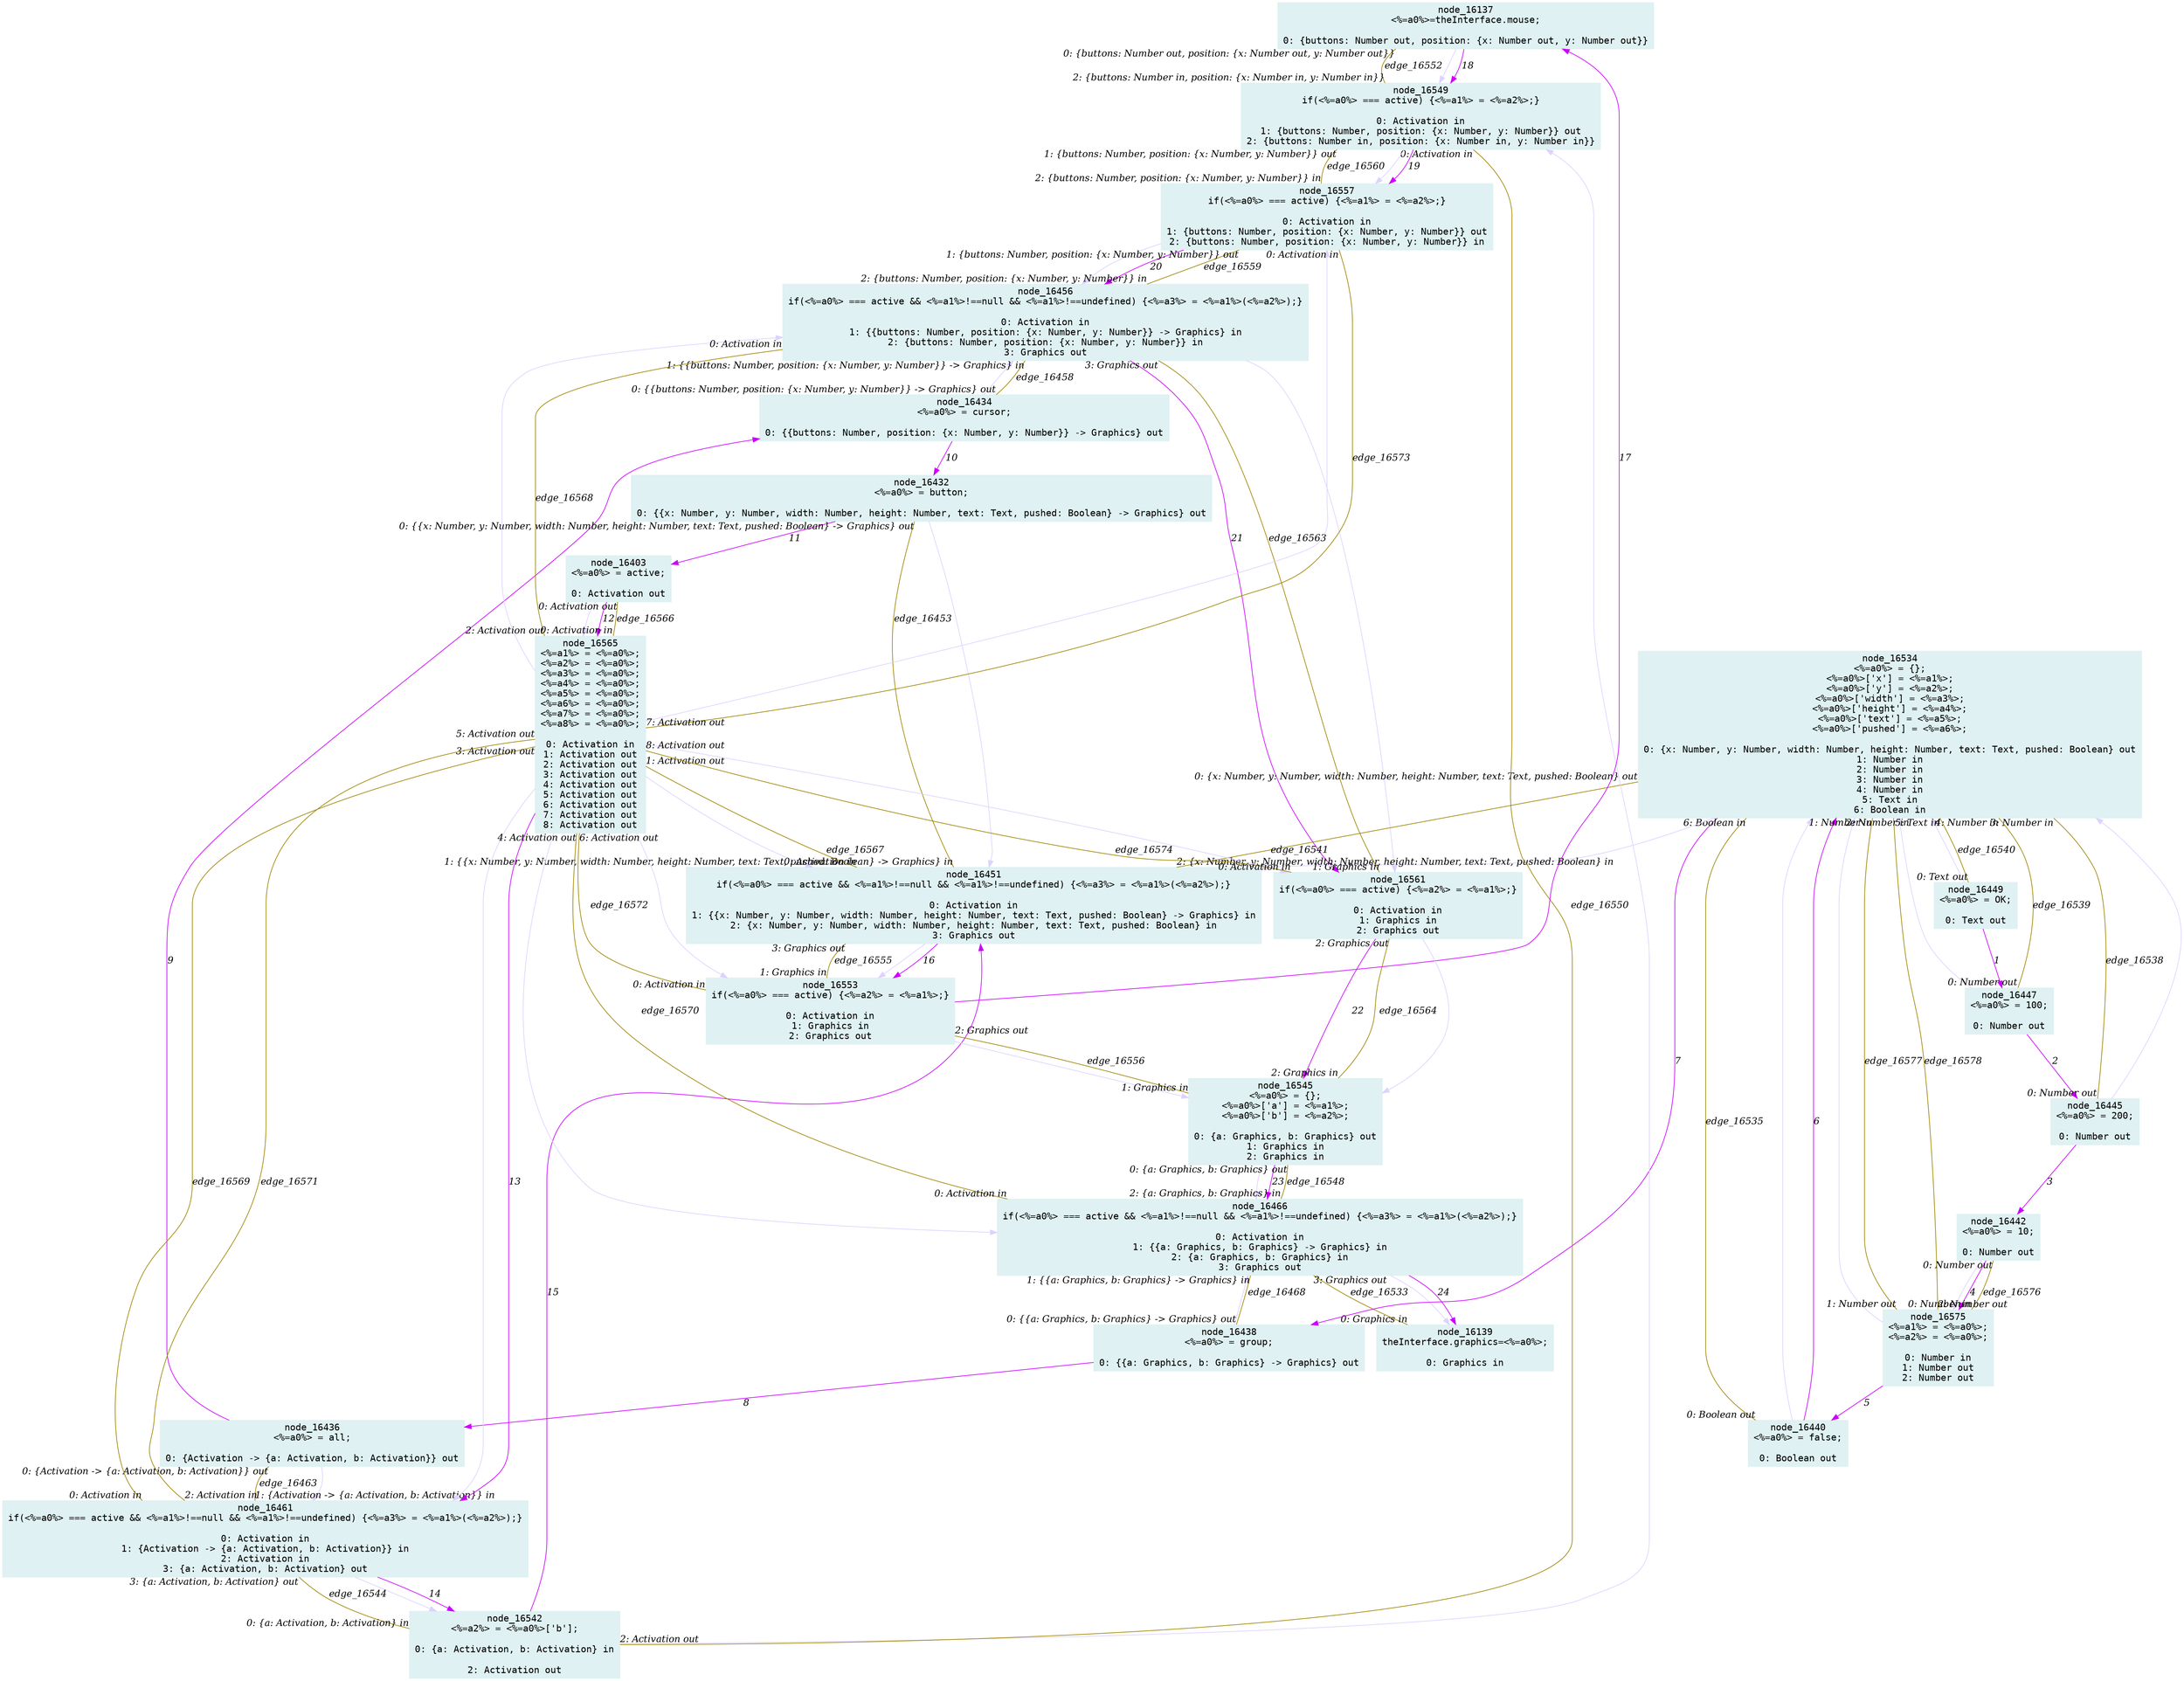 digraph g{node_16137 [shape="box", style="filled", color="#dff1f2", fontname="Courier", label="node_16137
<%=a0%>=theInterface.mouse;

0: {buttons: Number out, position: {x: Number out, y: Number out}}" ]
node_16139 [shape="box", style="filled", color="#dff1f2", fontname="Courier", label="node_16139
theInterface.graphics=<%=a0%>;

0: Graphics in" ]
node_16403 [shape="box", style="filled", color="#dff1f2", fontname="Courier", label="node_16403
<%=a0%> = active;

0: Activation out" ]
node_16432 [shape="box", style="filled", color="#dff1f2", fontname="Courier", label="node_16432
<%=a0%> = button;

0: {{x: Number, y: Number, width: Number, height: Number, text: Text, pushed: Boolean} -> Graphics} out" ]
node_16434 [shape="box", style="filled", color="#dff1f2", fontname="Courier", label="node_16434
<%=a0%> = cursor;

0: {{buttons: Number, position: {x: Number, y: Number}} -> Graphics} out" ]
node_16436 [shape="box", style="filled", color="#dff1f2", fontname="Courier", label="node_16436
<%=a0%> = all;

0: {Activation -> {a: Activation, b: Activation}} out" ]
node_16438 [shape="box", style="filled", color="#dff1f2", fontname="Courier", label="node_16438
<%=a0%> = group;

0: {{a: Graphics, b: Graphics} -> Graphics} out" ]
node_16440 [shape="box", style="filled", color="#dff1f2", fontname="Courier", label="node_16440
<%=a0%> = false;

0: Boolean out" ]
node_16442 [shape="box", style="filled", color="#dff1f2", fontname="Courier", label="node_16442
<%=a0%> = 10;

0: Number out" ]
node_16445 [shape="box", style="filled", color="#dff1f2", fontname="Courier", label="node_16445
<%=a0%> = 200;

0: Number out" ]
node_16447 [shape="box", style="filled", color="#dff1f2", fontname="Courier", label="node_16447
<%=a0%> = 100;

0: Number out" ]
node_16449 [shape="box", style="filled", color="#dff1f2", fontname="Courier", label="node_16449
<%=a0%> = OK;

0: Text out" ]
node_16451 [shape="box", style="filled", color="#dff1f2", fontname="Courier", label="node_16451
if(<%=a0%> === active && <%=a1%>!==null && <%=a1%>!==undefined) {<%=a3%> = <%=a1%>(<%=a2%>);}

0: Activation in
1: {{x: Number, y: Number, width: Number, height: Number, text: Text, pushed: Boolean} -> Graphics} in
2: {x: Number, y: Number, width: Number, height: Number, text: Text, pushed: Boolean} in
3: Graphics out" ]
node_16456 [shape="box", style="filled", color="#dff1f2", fontname="Courier", label="node_16456
if(<%=a0%> === active && <%=a1%>!==null && <%=a1%>!==undefined) {<%=a3%> = <%=a1%>(<%=a2%>);}

0: Activation in
1: {{buttons: Number, position: {x: Number, y: Number}} -> Graphics} in
2: {buttons: Number, position: {x: Number, y: Number}} in
3: Graphics out" ]
node_16461 [shape="box", style="filled", color="#dff1f2", fontname="Courier", label="node_16461
if(<%=a0%> === active && <%=a1%>!==null && <%=a1%>!==undefined) {<%=a3%> = <%=a1%>(<%=a2%>);}

0: Activation in
1: {Activation -> {a: Activation, b: Activation}} in
2: Activation in
3: {a: Activation, b: Activation} out" ]
node_16466 [shape="box", style="filled", color="#dff1f2", fontname="Courier", label="node_16466
if(<%=a0%> === active && <%=a1%>!==null && <%=a1%>!==undefined) {<%=a3%> = <%=a1%>(<%=a2%>);}

0: Activation in
1: {{a: Graphics, b: Graphics} -> Graphics} in
2: {a: Graphics, b: Graphics} in
3: Graphics out" ]
node_16534 [shape="box", style="filled", color="#dff1f2", fontname="Courier", label="node_16534
<%=a0%> = {};
<%=a0%>['x'] = <%=a1%>;
<%=a0%>['y'] = <%=a2%>;
<%=a0%>['width'] = <%=a3%>;
<%=a0%>['height'] = <%=a4%>;
<%=a0%>['text'] = <%=a5%>;
<%=a0%>['pushed'] = <%=a6%>;

0: {x: Number, y: Number, width: Number, height: Number, text: Text, pushed: Boolean} out
1: Number in
2: Number in
3: Number in
4: Number in
5: Text in
6: Boolean in" ]
node_16542 [shape="box", style="filled", color="#dff1f2", fontname="Courier", label="node_16542
<%=a2%> = <%=a0%>['b'];

0: {a: Activation, b: Activation} in

2: Activation out" ]
node_16545 [shape="box", style="filled", color="#dff1f2", fontname="Courier", label="node_16545
<%=a0%> = {};
<%=a0%>['a'] = <%=a1%>;
<%=a0%>['b'] = <%=a2%>;

0: {a: Graphics, b: Graphics} out
1: Graphics in
2: Graphics in" ]
node_16549 [shape="box", style="filled", color="#dff1f2", fontname="Courier", label="node_16549
if(<%=a0%> === active) {<%=a1%> = <%=a2%>;}

0: Activation in
1: {buttons: Number, position: {x: Number, y: Number}} out
2: {buttons: Number in, position: {x: Number in, y: Number in}}" ]
node_16553 [shape="box", style="filled", color="#dff1f2", fontname="Courier", label="node_16553
if(<%=a0%> === active) {<%=a2%> = <%=a1%>;}

0: Activation in
1: Graphics in
2: Graphics out" ]
node_16557 [shape="box", style="filled", color="#dff1f2", fontname="Courier", label="node_16557
if(<%=a0%> === active) {<%=a1%> = <%=a2%>;}

0: Activation in
1: {buttons: Number, position: {x: Number, y: Number}} out
2: {buttons: Number, position: {x: Number, y: Number}} in" ]
node_16561 [shape="box", style="filled", color="#dff1f2", fontname="Courier", label="node_16561
if(<%=a0%> === active) {<%=a2%> = <%=a1%>;}

0: Activation in
1: Graphics in
2: Graphics out" ]
node_16565 [shape="box", style="filled", color="#dff1f2", fontname="Courier", label="node_16565
<%=a1%> = <%=a0%>;
<%=a2%> = <%=a0%>;
<%=a3%> = <%=a0%>;
<%=a4%> = <%=a0%>;
<%=a5%> = <%=a0%>;
<%=a6%> = <%=a0%>;
<%=a7%> = <%=a0%>;
<%=a8%> = <%=a0%>;

0: Activation in
1: Activation out
2: Activation out
3: Activation out
4: Activation out
5: Activation out
6: Activation out
7: Activation out
8: Activation out" ]
node_16575 [shape="box", style="filled", color="#dff1f2", fontname="Courier", label="node_16575
<%=a1%> = <%=a0%>;
<%=a2%> = <%=a0%>;

0: Number in
1: Number out
2: Number out" ]
node_16466 -> node_16139 [dir=forward, arrowHead=normal, fontname="Times-Italic", arrowsize=1, color="#ddd2ff", label="",  headlabel="", taillabel="" ]
node_16545 -> node_16466 [dir=forward, arrowHead=normal, fontname="Times-Italic", arrowsize=1, color="#ddd2ff", label="",  headlabel="", taillabel="" ]
node_16561 -> node_16545 [dir=forward, arrowHead=normal, fontname="Times-Italic", arrowsize=1, color="#ddd2ff", label="",  headlabel="", taillabel="" ]
node_16456 -> node_16561 [dir=forward, arrowHead=normal, fontname="Times-Italic", arrowsize=1, color="#ddd2ff", label="",  headlabel="", taillabel="" ]
node_16557 -> node_16456 [dir=forward, arrowHead=normal, fontname="Times-Italic", arrowsize=1, color="#ddd2ff", label="",  headlabel="", taillabel="" ]
node_16549 -> node_16557 [dir=forward, arrowHead=normal, fontname="Times-Italic", arrowsize=1, color="#ddd2ff", label="",  headlabel="", taillabel="" ]
node_16137 -> node_16549 [dir=forward, arrowHead=normal, fontname="Times-Italic", arrowsize=1, color="#ddd2ff", label="",  headlabel="", taillabel="" ]
node_16553 -> node_16545 [dir=forward, arrowHead=normal, fontname="Times-Italic", arrowsize=1, color="#ddd2ff", label="",  headlabel="", taillabel="" ]
node_16451 -> node_16553 [dir=forward, arrowHead=normal, fontname="Times-Italic", arrowsize=1, color="#ddd2ff", label="",  headlabel="", taillabel="" ]
node_16542 -> node_16549 [dir=forward, arrowHead=normal, fontname="Times-Italic", arrowsize=1, color="#ddd2ff", label="",  headlabel="", taillabel="" ]
node_16461 -> node_16542 [dir=forward, arrowHead=normal, fontname="Times-Italic", arrowsize=1, color="#ddd2ff", label="",  headlabel="", taillabel="" ]
node_16565 -> node_16451 [dir=forward, arrowHead=normal, fontname="Times-Italic", arrowsize=1, color="#ddd2ff", label="",  headlabel="", taillabel="" ]
node_16565 -> node_16456 [dir=forward, arrowHead=normal, fontname="Times-Italic", arrowsize=1, color="#ddd2ff", label="",  headlabel="", taillabel="" ]
node_16565 -> node_16461 [dir=forward, arrowHead=normal, fontname="Times-Italic", arrowsize=1, color="#ddd2ff", label="",  headlabel="", taillabel="" ]
node_16565 -> node_16466 [dir=forward, arrowHead=normal, fontname="Times-Italic", arrowsize=1, color="#ddd2ff", label="",  headlabel="", taillabel="" ]
node_16565 -> node_16553 [dir=forward, arrowHead=normal, fontname="Times-Italic", arrowsize=1, color="#ddd2ff", label="",  headlabel="", taillabel="" ]
node_16565 -> node_16557 [dir=forward, arrowHead=normal, fontname="Times-Italic", arrowsize=1, color="#ddd2ff", label="",  headlabel="", taillabel="" ]
node_16565 -> node_16561 [dir=forward, arrowHead=normal, fontname="Times-Italic", arrowsize=1, color="#ddd2ff", label="",  headlabel="", taillabel="" ]
node_16403 -> node_16565 [dir=forward, arrowHead=normal, fontname="Times-Italic", arrowsize=1, color="#ddd2ff", label="",  headlabel="", taillabel="" ]
node_16432 -> node_16451 [dir=forward, arrowHead=normal, fontname="Times-Italic", arrowsize=1, color="#ddd2ff", label="",  headlabel="", taillabel="" ]
node_16434 -> node_16456 [dir=forward, arrowHead=normal, fontname="Times-Italic", arrowsize=1, color="#ddd2ff", label="",  headlabel="", taillabel="" ]
node_16436 -> node_16461 [dir=forward, arrowHead=normal, fontname="Times-Italic", arrowsize=1, color="#ddd2ff", label="",  headlabel="", taillabel="" ]
node_16438 -> node_16466 [dir=forward, arrowHead=normal, fontname="Times-Italic", arrowsize=1, color="#ddd2ff", label="",  headlabel="", taillabel="" ]
node_16534 -> node_16451 [dir=forward, arrowHead=normal, fontname="Times-Italic", arrowsize=1, color="#ddd2ff", label="",  headlabel="", taillabel="" ]
node_16440 -> node_16534 [dir=forward, arrowHead=normal, fontname="Times-Italic", arrowsize=1, color="#ddd2ff", label="",  headlabel="", taillabel="" ]
node_16575 -> node_16534 [dir=forward, arrowHead=normal, fontname="Times-Italic", arrowsize=1, color="#ddd2ff", label="",  headlabel="", taillabel="" ]
node_16442 -> node_16575 [dir=forward, arrowHead=normal, fontname="Times-Italic", arrowsize=1, color="#ddd2ff", label="",  headlabel="", taillabel="" ]
node_16445 -> node_16534 [dir=forward, arrowHead=normal, fontname="Times-Italic", arrowsize=1, color="#ddd2ff", label="",  headlabel="", taillabel="" ]
node_16447 -> node_16534 [dir=forward, arrowHead=normal, fontname="Times-Italic", arrowsize=1, color="#ddd2ff", label="",  headlabel="", taillabel="" ]
node_16449 -> node_16534 [dir=forward, arrowHead=normal, fontname="Times-Italic", arrowsize=1, color="#ddd2ff", label="",  headlabel="", taillabel="" ]
node_16449 -> node_16447 [dir=forward, arrowHead=normal, fontname="Times-Italic", arrowsize=1, color="#cc00ff", label="1",  headlabel="", taillabel="" ]
node_16447 -> node_16445 [dir=forward, arrowHead=normal, fontname="Times-Italic", arrowsize=1, color="#cc00ff", label="2",  headlabel="", taillabel="" ]
node_16445 -> node_16442 [dir=forward, arrowHead=normal, fontname="Times-Italic", arrowsize=1, color="#cc00ff", label="3",  headlabel="", taillabel="" ]
node_16442 -> node_16575 [dir=forward, arrowHead=normal, fontname="Times-Italic", arrowsize=1, color="#cc00ff", label="4",  headlabel="", taillabel="" ]
node_16575 -> node_16440 [dir=forward, arrowHead=normal, fontname="Times-Italic", arrowsize=1, color="#cc00ff", label="5",  headlabel="", taillabel="" ]
node_16440 -> node_16534 [dir=forward, arrowHead=normal, fontname="Times-Italic", arrowsize=1, color="#cc00ff", label="6",  headlabel="", taillabel="" ]
node_16534 -> node_16438 [dir=forward, arrowHead=normal, fontname="Times-Italic", arrowsize=1, color="#cc00ff", label="7",  headlabel="", taillabel="" ]
node_16438 -> node_16436 [dir=forward, arrowHead=normal, fontname="Times-Italic", arrowsize=1, color="#cc00ff", label="8",  headlabel="", taillabel="" ]
node_16436 -> node_16434 [dir=forward, arrowHead=normal, fontname="Times-Italic", arrowsize=1, color="#cc00ff", label="9",  headlabel="", taillabel="" ]
node_16434 -> node_16432 [dir=forward, arrowHead=normal, fontname="Times-Italic", arrowsize=1, color="#cc00ff", label="10",  headlabel="", taillabel="" ]
node_16432 -> node_16403 [dir=forward, arrowHead=normal, fontname="Times-Italic", arrowsize=1, color="#cc00ff", label="11",  headlabel="", taillabel="" ]
node_16403 -> node_16565 [dir=forward, arrowHead=normal, fontname="Times-Italic", arrowsize=1, color="#cc00ff", label="12",  headlabel="", taillabel="" ]
node_16565 -> node_16461 [dir=forward, arrowHead=normal, fontname="Times-Italic", arrowsize=1, color="#cc00ff", label="13",  headlabel="", taillabel="" ]
node_16461 -> node_16542 [dir=forward, arrowHead=normal, fontname="Times-Italic", arrowsize=1, color="#cc00ff", label="14",  headlabel="", taillabel="" ]
node_16542 -> node_16451 [dir=forward, arrowHead=normal, fontname="Times-Italic", arrowsize=1, color="#cc00ff", label="15",  headlabel="", taillabel="" ]
node_16451 -> node_16553 [dir=forward, arrowHead=normal, fontname="Times-Italic", arrowsize=1, color="#cc00ff", label="16",  headlabel="", taillabel="" ]
node_16553 -> node_16137 [dir=forward, arrowHead=normal, fontname="Times-Italic", arrowsize=1, color="#cc00ff", label="17",  headlabel="", taillabel="" ]
node_16137 -> node_16549 [dir=forward, arrowHead=normal, fontname="Times-Italic", arrowsize=1, color="#cc00ff", label="18",  headlabel="", taillabel="" ]
node_16549 -> node_16557 [dir=forward, arrowHead=normal, fontname="Times-Italic", arrowsize=1, color="#cc00ff", label="19",  headlabel="", taillabel="" ]
node_16557 -> node_16456 [dir=forward, arrowHead=normal, fontname="Times-Italic", arrowsize=1, color="#cc00ff", label="20",  headlabel="", taillabel="" ]
node_16456 -> node_16561 [dir=forward, arrowHead=normal, fontname="Times-Italic", arrowsize=1, color="#cc00ff", label="21",  headlabel="", taillabel="" ]
node_16561 -> node_16545 [dir=forward, arrowHead=normal, fontname="Times-Italic", arrowsize=1, color="#cc00ff", label="22",  headlabel="", taillabel="" ]
node_16545 -> node_16466 [dir=forward, arrowHead=normal, fontname="Times-Italic", arrowsize=1, color="#cc00ff", label="23",  headlabel="", taillabel="" ]
node_16466 -> node_16139 [dir=forward, arrowHead=normal, fontname="Times-Italic", arrowsize=1, color="#cc00ff", label="24",  headlabel="", taillabel="" ]
node_16451 -> node_16432 [dir=none, arrowHead=none, fontname="Times-Italic", arrowsize=1, color="#9d8400", label="edge_16453",  headlabel="0: {{x: Number, y: Number, width: Number, height: Number, text: Text, pushed: Boolean} -> Graphics} out", taillabel="1: {{x: Number, y: Number, width: Number, height: Number, text: Text, pushed: Boolean} -> Graphics} in" ]
node_16456 -> node_16434 [dir=none, arrowHead=none, fontname="Times-Italic", arrowsize=1, color="#9d8400", label="edge_16458",  headlabel="0: {{buttons: Number, position: {x: Number, y: Number}} -> Graphics} out", taillabel="1: {{buttons: Number, position: {x: Number, y: Number}} -> Graphics} in" ]
node_16461 -> node_16436 [dir=none, arrowHead=none, fontname="Times-Italic", arrowsize=1, color="#9d8400", label="edge_16463",  headlabel="0: {Activation -> {a: Activation, b: Activation}} out", taillabel="1: {Activation -> {a: Activation, b: Activation}} in" ]
node_16466 -> node_16438 [dir=none, arrowHead=none, fontname="Times-Italic", arrowsize=1, color="#9d8400", label="edge_16468",  headlabel="0: {{a: Graphics, b: Graphics} -> Graphics} out", taillabel="1: {{a: Graphics, b: Graphics} -> Graphics} in" ]
node_16139 -> node_16466 [dir=none, arrowHead=none, fontname="Times-Italic", arrowsize=1, color="#9d8400", label="edge_16533",  headlabel="3: Graphics out", taillabel="0: Graphics in" ]
node_16534 -> node_16440 [dir=none, arrowHead=none, fontname="Times-Italic", arrowsize=1, color="#9d8400", label="edge_16535",  headlabel="0: Boolean out", taillabel="6: Boolean in" ]
node_16534 -> node_16445 [dir=none, arrowHead=none, fontname="Times-Italic", arrowsize=1, color="#9d8400", label="edge_16538",  headlabel="0: Number out", taillabel="3: Number in" ]
node_16534 -> node_16447 [dir=none, arrowHead=none, fontname="Times-Italic", arrowsize=1, color="#9d8400", label="edge_16539",  headlabel="0: Number out", taillabel="4: Number in" ]
node_16534 -> node_16449 [dir=none, arrowHead=none, fontname="Times-Italic", arrowsize=1, color="#9d8400", label="edge_16540",  headlabel="0: Text out", taillabel="5: Text in" ]
node_16534 -> node_16451 [dir=none, arrowHead=none, fontname="Times-Italic", arrowsize=1, color="#9d8400", label="edge_16541",  headlabel="2: {x: Number, y: Number, width: Number, height: Number, text: Text, pushed: Boolean} in", taillabel="0: {x: Number, y: Number, width: Number, height: Number, text: Text, pushed: Boolean} out" ]
node_16542 -> node_16461 [dir=none, arrowHead=none, fontname="Times-Italic", arrowsize=1, color="#9d8400", label="edge_16544",  headlabel="3: {a: Activation, b: Activation} out", taillabel="0: {a: Activation, b: Activation} in" ]
node_16545 -> node_16466 [dir=none, arrowHead=none, fontname="Times-Italic", arrowsize=1, color="#9d8400", label="edge_16548",  headlabel="2: {a: Graphics, b: Graphics} in", taillabel="0: {a: Graphics, b: Graphics} out" ]
node_16549 -> node_16542 [dir=none, arrowHead=none, fontname="Times-Italic", arrowsize=1, color="#9d8400", label="edge_16550",  headlabel="2: Activation out", taillabel="0: Activation in" ]
node_16549 -> node_16137 [dir=none, arrowHead=none, fontname="Times-Italic", arrowsize=1, color="#9d8400", label="edge_16552",  headlabel="0: {buttons: Number out, position: {x: Number out, y: Number out}}", taillabel="2: {buttons: Number in, position: {x: Number in, y: Number in}}" ]
node_16553 -> node_16451 [dir=none, arrowHead=none, fontname="Times-Italic", arrowsize=1, color="#9d8400", label="edge_16555",  headlabel="3: Graphics out", taillabel="1: Graphics in" ]
node_16553 -> node_16545 [dir=none, arrowHead=none, fontname="Times-Italic", arrowsize=1, color="#9d8400", label="edge_16556",  headlabel="1: Graphics in", taillabel="2: Graphics out" ]
node_16557 -> node_16456 [dir=none, arrowHead=none, fontname="Times-Italic", arrowsize=1, color="#9d8400", label="edge_16559",  headlabel="2: {buttons: Number, position: {x: Number, y: Number}} in", taillabel="1: {buttons: Number, position: {x: Number, y: Number}} out" ]
node_16557 -> node_16549 [dir=none, arrowHead=none, fontname="Times-Italic", arrowsize=1, color="#9d8400", label="edge_16560",  headlabel="1: {buttons: Number, position: {x: Number, y: Number}} out", taillabel="2: {buttons: Number, position: {x: Number, y: Number}} in" ]
node_16561 -> node_16456 [dir=none, arrowHead=none, fontname="Times-Italic", arrowsize=1, color="#9d8400", label="edge_16563",  headlabel="3: Graphics out", taillabel="1: Graphics in" ]
node_16561 -> node_16545 [dir=none, arrowHead=none, fontname="Times-Italic", arrowsize=1, color="#9d8400", label="edge_16564",  headlabel="2: Graphics in", taillabel="2: Graphics out" ]
node_16403 -> node_16565 [dir=none, arrowHead=none, fontname="Times-Italic", arrowsize=1, color="#9d8400", label="edge_16566",  headlabel="0: Activation in", taillabel="0: Activation out" ]
node_16565 -> node_16451 [dir=none, arrowHead=none, fontname="Times-Italic", arrowsize=1, color="#9d8400", label="edge_16567",  headlabel="0: Activation in", taillabel="1: Activation out" ]
node_16565 -> node_16456 [dir=none, arrowHead=none, fontname="Times-Italic", arrowsize=1, color="#9d8400", label="edge_16568",  headlabel="0: Activation in", taillabel="2: Activation out" ]
node_16565 -> node_16461 [dir=none, arrowHead=none, fontname="Times-Italic", arrowsize=1, color="#9d8400", label="edge_16569",  headlabel="0: Activation in", taillabel="3: Activation out" ]
node_16565 -> node_16466 [dir=none, arrowHead=none, fontname="Times-Italic", arrowsize=1, color="#9d8400", label="edge_16570",  headlabel="0: Activation in", taillabel="4: Activation out" ]
node_16565 -> node_16461 [dir=none, arrowHead=none, fontname="Times-Italic", arrowsize=1, color="#9d8400", label="edge_16571",  headlabel="2: Activation in", taillabel="5: Activation out" ]
node_16565 -> node_16553 [dir=none, arrowHead=none, fontname="Times-Italic", arrowsize=1, color="#9d8400", label="edge_16572",  headlabel="0: Activation in", taillabel="6: Activation out" ]
node_16565 -> node_16557 [dir=none, arrowHead=none, fontname="Times-Italic", arrowsize=1, color="#9d8400", label="edge_16573",  headlabel="0: Activation in", taillabel="7: Activation out" ]
node_16565 -> node_16561 [dir=none, arrowHead=none, fontname="Times-Italic", arrowsize=1, color="#9d8400", label="edge_16574",  headlabel="0: Activation in", taillabel="8: Activation out" ]
node_16442 -> node_16575 [dir=none, arrowHead=none, fontname="Times-Italic", arrowsize=1, color="#9d8400", label="edge_16576",  headlabel="0: Number in", taillabel="0: Number out" ]
node_16575 -> node_16534 [dir=none, arrowHead=none, fontname="Times-Italic", arrowsize=1, color="#9d8400", label="edge_16577",  headlabel="1: Number in", taillabel="1: Number out" ]
node_16575 -> node_16534 [dir=none, arrowHead=none, fontname="Times-Italic", arrowsize=1, color="#9d8400", label="edge_16578",  headlabel="2: Number in", taillabel="2: Number out" ]
}